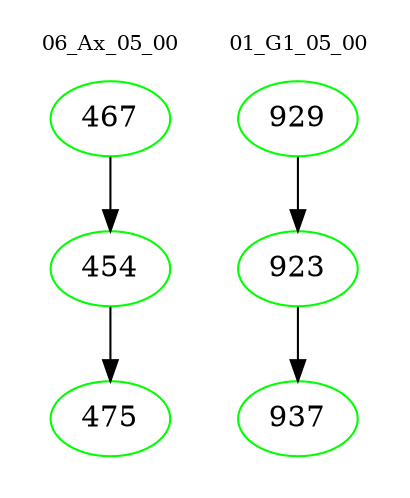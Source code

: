 digraph{
subgraph cluster_0 {
color = white
label = "06_Ax_05_00";
fontsize=10;
T0_467 [label="467", color="green"]
T0_467 -> T0_454 [color="black"]
T0_454 [label="454", color="green"]
T0_454 -> T0_475 [color="black"]
T0_475 [label="475", color="green"]
}
subgraph cluster_1 {
color = white
label = "01_G1_05_00";
fontsize=10;
T1_929 [label="929", color="green"]
T1_929 -> T1_923 [color="black"]
T1_923 [label="923", color="green"]
T1_923 -> T1_937 [color="black"]
T1_937 [label="937", color="green"]
}
}
